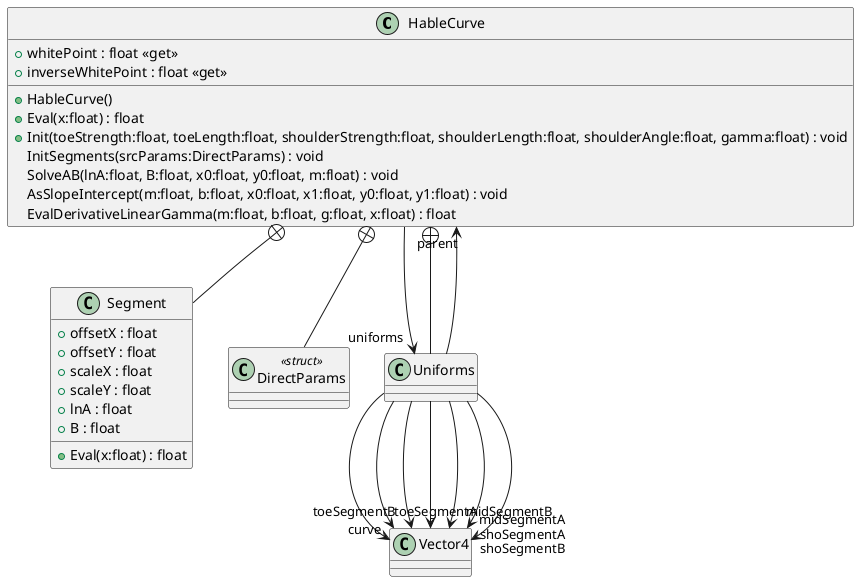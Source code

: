@startuml
class HableCurve {
    + whitePoint : float <<get>>
    + inverseWhitePoint : float <<get>>
    + HableCurve()
    + Eval(x:float) : float
    + Init(toeStrength:float, toeLength:float, shoulderStrength:float, shoulderLength:float, shoulderAngle:float, gamma:float) : void
    InitSegments(srcParams:DirectParams) : void
    SolveAB(lnA:float, B:float, x0:float, y0:float, m:float) : void
    AsSlopeIntercept(m:float, b:float, x0:float, x1:float, y0:float, y1:float) : void
    EvalDerivativeLinearGamma(m:float, b:float, g:float, x:float) : float
}
class Segment {
    + offsetX : float
    + offsetY : float
    + scaleX : float
    + scaleY : float
    + lnA : float
    + B : float
    + Eval(x:float) : float
}
class DirectParams <<struct>> {
}
class Uniforms {
}
HableCurve --> "uniforms" Uniforms
HableCurve +-- Segment
HableCurve +-- DirectParams
HableCurve +-- Uniforms
Uniforms --> "parent" HableCurve
Uniforms --> "curve" Vector4
Uniforms --> "toeSegmentA" Vector4
Uniforms --> "toeSegmentB" Vector4
Uniforms --> "midSegmentA" Vector4
Uniforms --> "midSegmentB" Vector4
Uniforms --> "shoSegmentA" Vector4
Uniforms --> "shoSegmentB" Vector4
@enduml
